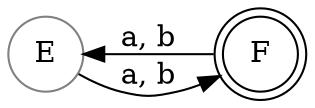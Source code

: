 digraph G{
  rankdir=RL;
  node [shape = doublecircle];F;
  node [shape = circle];
  node [color = "#808080"];E;
  E -> F [label = "a, b"];
  F -> E [label = "a, b"];
}
